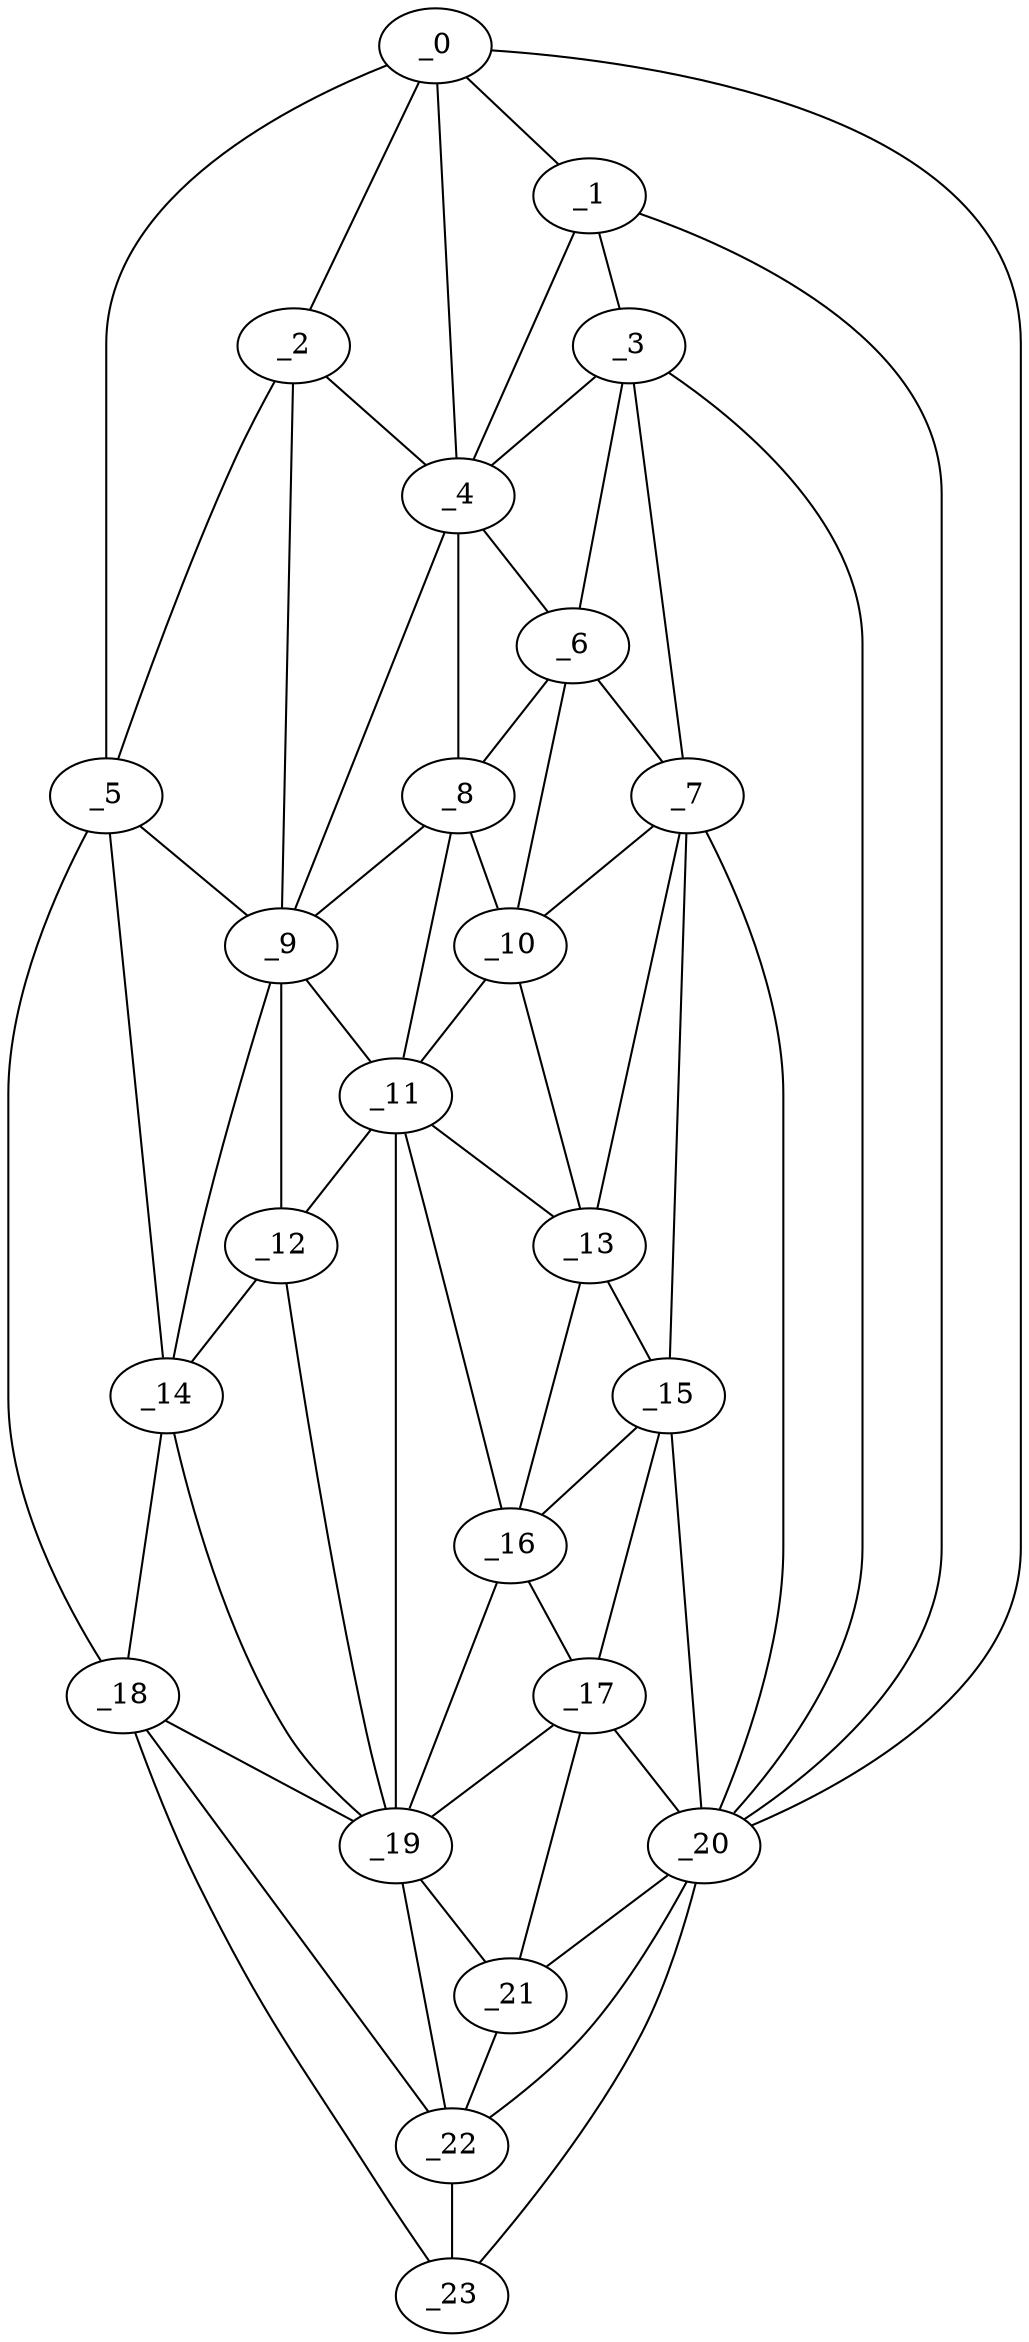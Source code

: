 graph "obj46__160.gxl" {
	_0	 [x=5,
		y=44];
	_1	 [x=10,
		y=44];
	_0 -- _1	 [valence=2];
	_2	 [x=22,
		y=77];
	_0 -- _2	 [valence=2];
	_4	 [x=26,
		y=68];
	_0 -- _4	 [valence=2];
	_5	 [x=28,
		y=93];
	_0 -- _5	 [valence=1];
	_20	 [x=93,
		y=37];
	_0 -- _20	 [valence=1];
	_3	 [x=24,
		y=44];
	_1 -- _3	 [valence=2];
	_1 -- _4	 [valence=1];
	_1 -- _20	 [valence=1];
	_2 -- _4	 [valence=2];
	_2 -- _5	 [valence=2];
	_9	 [x=42,
		y=74];
	_2 -- _9	 [valence=2];
	_3 -- _4	 [valence=2];
	_6	 [x=35,
		y=54];
	_3 -- _6	 [valence=2];
	_7	 [x=40,
		y=45];
	_3 -- _7	 [valence=2];
	_3 -- _20	 [valence=1];
	_4 -- _6	 [valence=1];
	_8	 [x=40,
		y=61];
	_4 -- _8	 [valence=2];
	_4 -- _9	 [valence=1];
	_5 -- _9	 [valence=1];
	_14	 [x=60,
		y=80];
	_5 -- _14	 [valence=2];
	_18	 [x=76,
		y=87];
	_5 -- _18	 [valence=1];
	_6 -- _7	 [valence=1];
	_6 -- _8	 [valence=2];
	_10	 [x=46,
		y=53];
	_6 -- _10	 [valence=1];
	_7 -- _10	 [valence=2];
	_13	 [x=58,
		y=49];
	_7 -- _13	 [valence=1];
	_15	 [x=65,
		y=46];
	_7 -- _15	 [valence=2];
	_7 -- _20	 [valence=2];
	_8 -- _9	 [valence=2];
	_8 -- _10	 [valence=1];
	_11	 [x=51,
		y=61];
	_8 -- _11	 [valence=2];
	_9 -- _11	 [valence=2];
	_12	 [x=54,
		y=72];
	_9 -- _12	 [valence=2];
	_9 -- _14	 [valence=1];
	_10 -- _11	 [valence=2];
	_10 -- _13	 [valence=1];
	_11 -- _12	 [valence=2];
	_11 -- _13	 [valence=1];
	_16	 [x=69,
		y=50];
	_11 -- _16	 [valence=2];
	_19	 [x=78,
		y=64];
	_11 -- _19	 [valence=2];
	_12 -- _14	 [valence=2];
	_12 -- _19	 [valence=2];
	_13 -- _15	 [valence=2];
	_13 -- _16	 [valence=2];
	_14 -- _18	 [valence=1];
	_14 -- _19	 [valence=1];
	_15 -- _16	 [valence=2];
	_17	 [x=73,
		y=45];
	_15 -- _17	 [valence=2];
	_15 -- _20	 [valence=1];
	_16 -- _17	 [valence=2];
	_16 -- _19	 [valence=1];
	_17 -- _19	 [valence=2];
	_17 -- _20	 [valence=1];
	_21	 [x=96,
		y=46];
	_17 -- _21	 [valence=2];
	_18 -- _19	 [valence=1];
	_22	 [x=114,
		y=53];
	_18 -- _22	 [valence=2];
	_23	 [x=126,
		y=56];
	_18 -- _23	 [valence=1];
	_19 -- _21	 [valence=1];
	_19 -- _22	 [valence=2];
	_20 -- _21	 [valence=2];
	_20 -- _22	 [valence=2];
	_20 -- _23	 [valence=1];
	_21 -- _22	 [valence=1];
	_22 -- _23	 [valence=2];
}
